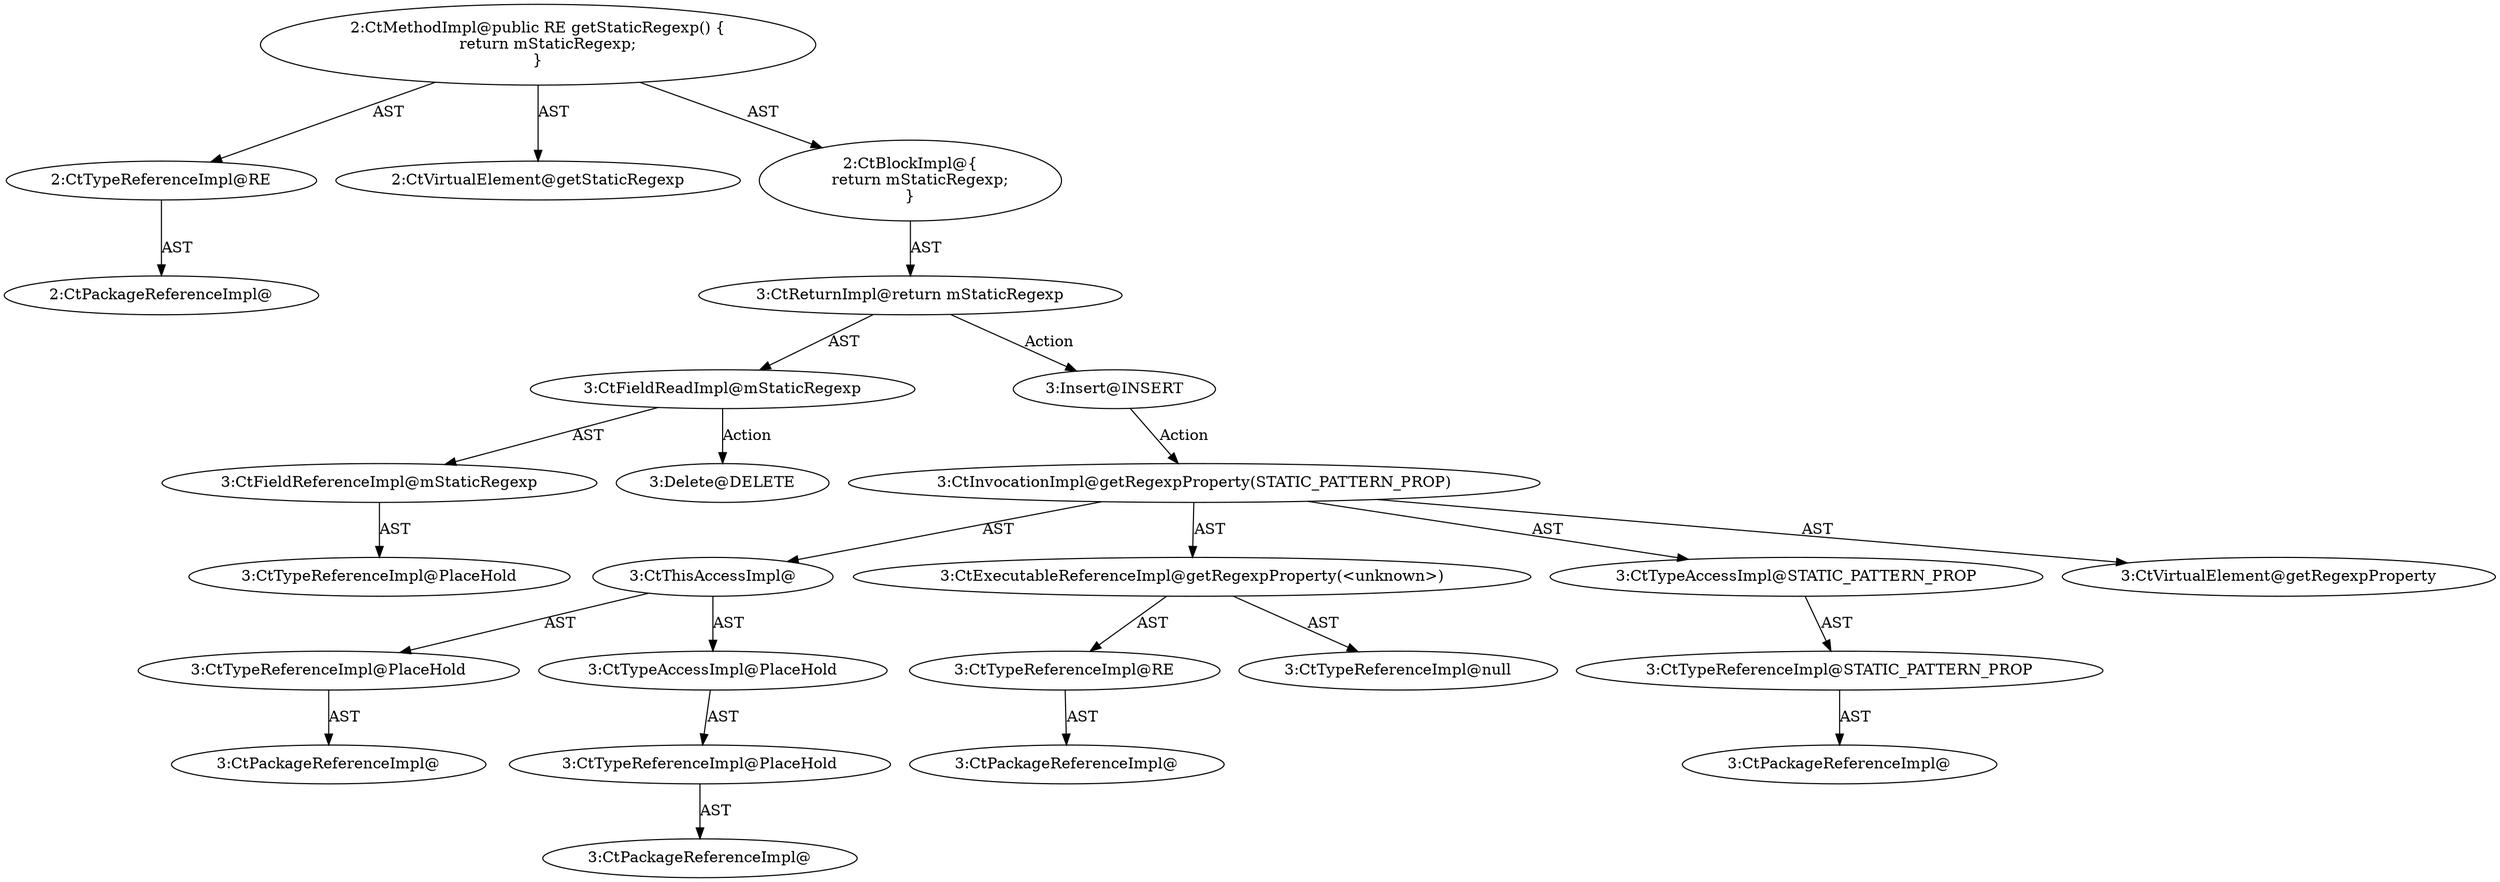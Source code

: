 digraph "getStaticRegexp#?" {
0 [label="2:CtTypeReferenceImpl@RE" shape=ellipse]
1 [label="2:CtPackageReferenceImpl@" shape=ellipse]
2 [label="2:CtVirtualElement@getStaticRegexp" shape=ellipse]
3 [label="3:CtFieldReferenceImpl@mStaticRegexp" shape=ellipse]
4 [label="3:CtTypeReferenceImpl@PlaceHold" shape=ellipse]
5 [label="3:CtFieldReadImpl@mStaticRegexp" shape=ellipse]
6 [label="3:CtReturnImpl@return mStaticRegexp" shape=ellipse]
7 [label="2:CtBlockImpl@\{
    return mStaticRegexp;
\}" shape=ellipse]
8 [label="2:CtMethodImpl@public RE getStaticRegexp() \{
    return mStaticRegexp;
\}" shape=ellipse]
9 [label="3:Delete@DELETE" shape=ellipse]
10 [label="3:Insert@INSERT" shape=ellipse]
11 [label="3:CtPackageReferenceImpl@" shape=ellipse]
12 [label="3:CtTypeReferenceImpl@PlaceHold" shape=ellipse]
13 [label="3:CtPackageReferenceImpl@" shape=ellipse]
14 [label="3:CtTypeReferenceImpl@PlaceHold" shape=ellipse]
15 [label="3:CtTypeAccessImpl@PlaceHold" shape=ellipse]
16 [label="3:CtThisAccessImpl@" shape=ellipse]
17 [label="3:CtPackageReferenceImpl@" shape=ellipse]
18 [label="3:CtTypeReferenceImpl@RE" shape=ellipse]
19 [label="3:CtTypeReferenceImpl@null" shape=ellipse]
20 [label="3:CtExecutableReferenceImpl@getRegexpProperty(<unknown>)" shape=ellipse]
21 [label="3:CtPackageReferenceImpl@" shape=ellipse]
22 [label="3:CtTypeReferenceImpl@STATIC_PATTERN_PROP" shape=ellipse]
23 [label="3:CtTypeAccessImpl@STATIC_PATTERN_PROP" shape=ellipse]
24 [label="3:CtInvocationImpl@getRegexpProperty(STATIC_PATTERN_PROP)" shape=ellipse]
25 [label="3:CtVirtualElement@getRegexpProperty" shape=ellipse]
0 -> 1 [label="AST"];
3 -> 4 [label="AST"];
5 -> 3 [label="AST"];
5 -> 9 [label="Action"];
6 -> 5 [label="AST"];
6 -> 10 [label="Action"];
7 -> 6 [label="AST"];
8 -> 2 [label="AST"];
8 -> 0 [label="AST"];
8 -> 7 [label="AST"];
10 -> 24 [label="Action"];
12 -> 11 [label="AST"];
14 -> 13 [label="AST"];
15 -> 14 [label="AST"];
16 -> 12 [label="AST"];
16 -> 15 [label="AST"];
18 -> 17 [label="AST"];
20 -> 18 [label="AST"];
20 -> 19 [label="AST"];
22 -> 21 [label="AST"];
23 -> 22 [label="AST"];
24 -> 25 [label="AST"];
24 -> 16 [label="AST"];
24 -> 20 [label="AST"];
24 -> 23 [label="AST"];
}